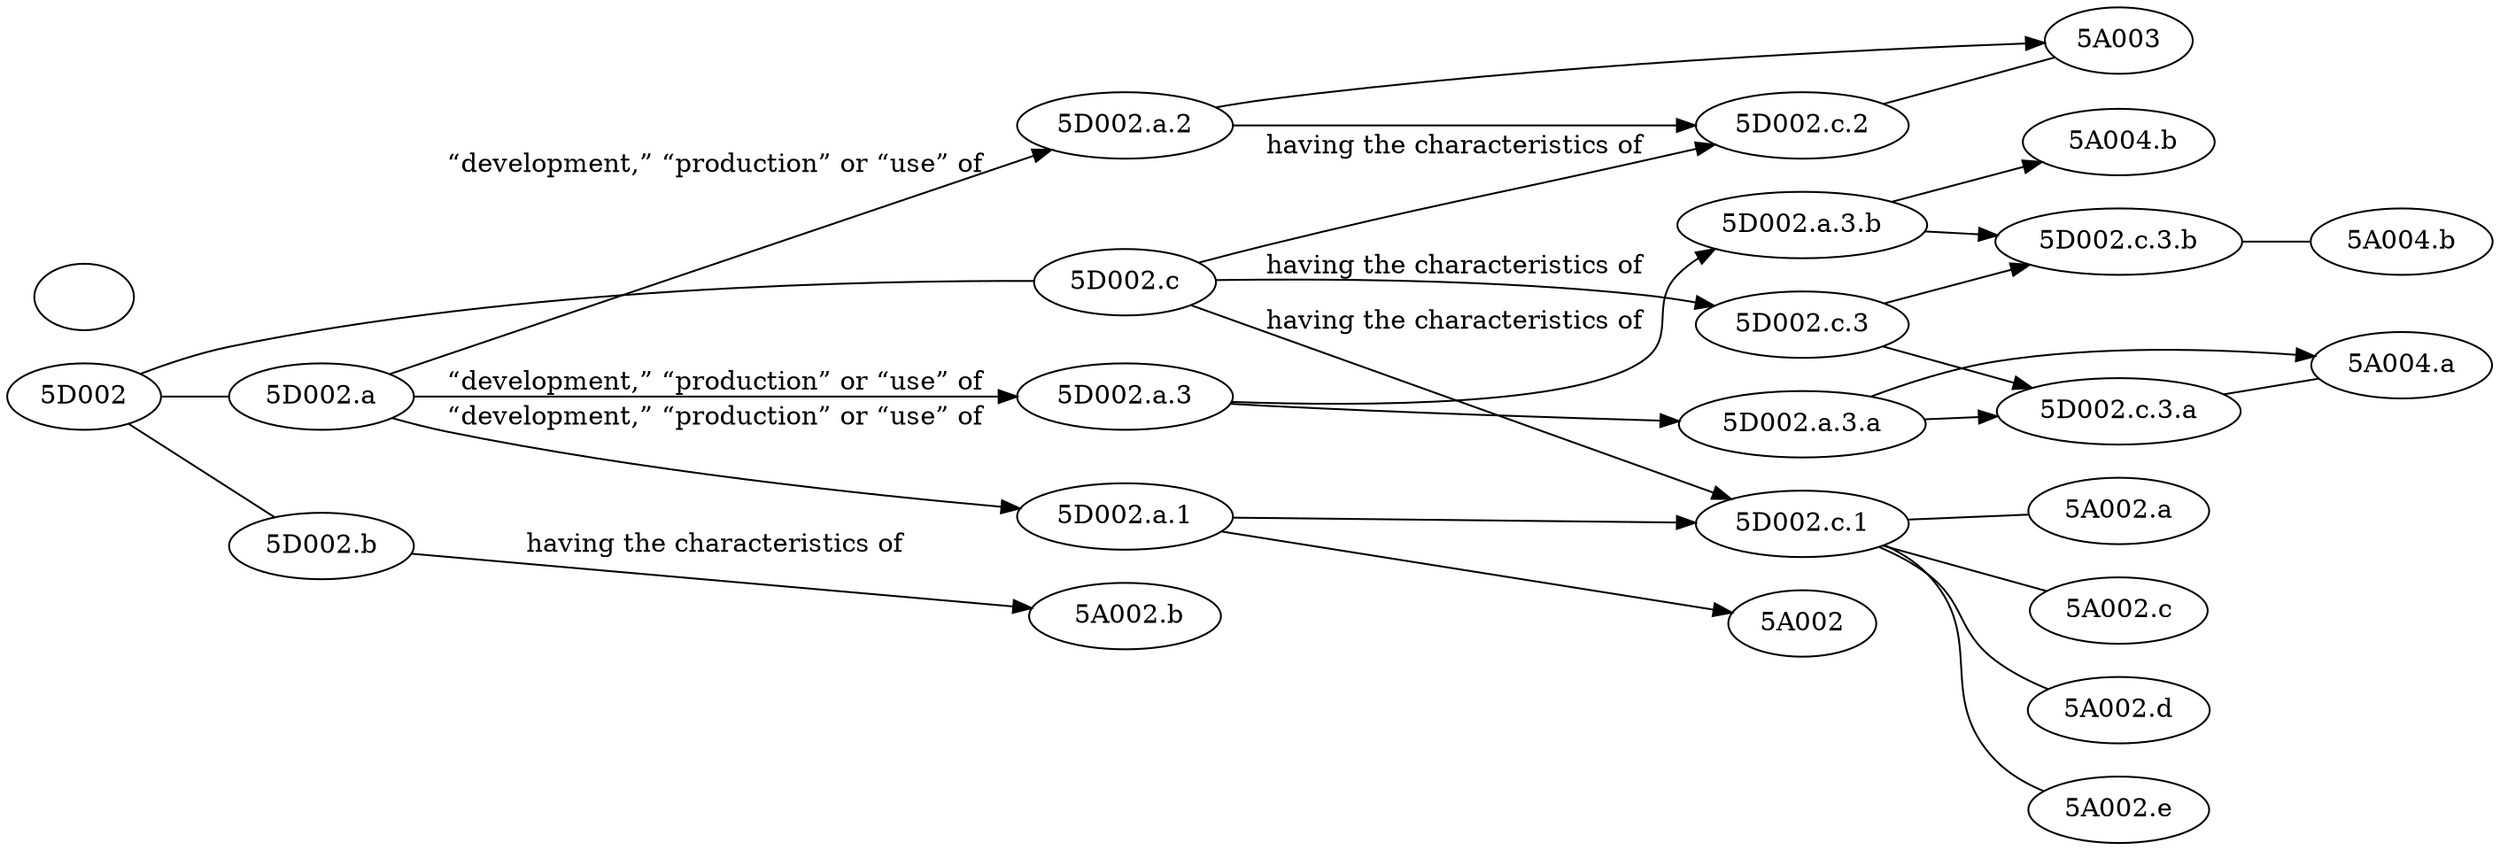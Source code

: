 digraph "5D002"{
	rankdir=LR;
	"5D002" -> "5D002.a" [arrowhead=none];
	"5D002" -> "5D002.b" [arrowhead=none];
	"5D002" -> "5D002.c" [arrowhead=none];
	"5D002.a" -> { "5D002.a.1" "5D002.a.2" "5D002.a.3"} [label = "“development,” “production” or “use” of"];
	"5D002.a.1" -> { "5A002" "5D002.c.1" };
	"5D002.a.2" -> { "5A003" "5D002.c.2" } ;
	"5D002.a.3" -> { "5D002.a.3.a"  "5D002.a.3.b"};
	"5D002.a.3.a" -> { "5A004.a" "5D002.c.3.a"}
	"5D002.a.3.b" -> { " 5A004.b" "5D002.c.3.b"}
	"5D002.b" -> " 5A002.b" [label = "having the characteristics of"];
	"5D002.c" -> {"5D002.c.1" "5D002.c.2" "5D002.c.3"} [label = "having the characteristics of"];
	"5D002.c.1" -> {"5A002.a" "5A002.c" "5A002.d" "5A002.e"} [arrowhead=none];
	"5D002.c.2" -> {"5A003"} [arrowhead=none];
	"5D002.c.3" -> { "5D002.c.3.a" "5D002.c.3.b"}  [arrowhead=none];
	"5D002.c.3.a" -> "5A004.a" [arrowhead=none];
	"5D002.c.3.b" -> "5A004.b" [arrowhead=none];
	#{rank = same; "5D002.a"; "5D002.b" "5D002.c"};
	#{rank = same; "5D002.c.1";"5D002.c.2";"5D002.c.3"}
	#{rank = same; "5D002.c.3.a" "5D002.c.3.b"}
	#{rank = same; "5A002" "5A003"}
	#{rank = same; "5A002.a" "5A002.c" "5A002.d" "5A002.e" "5A004.a" "5A004.b"}
}